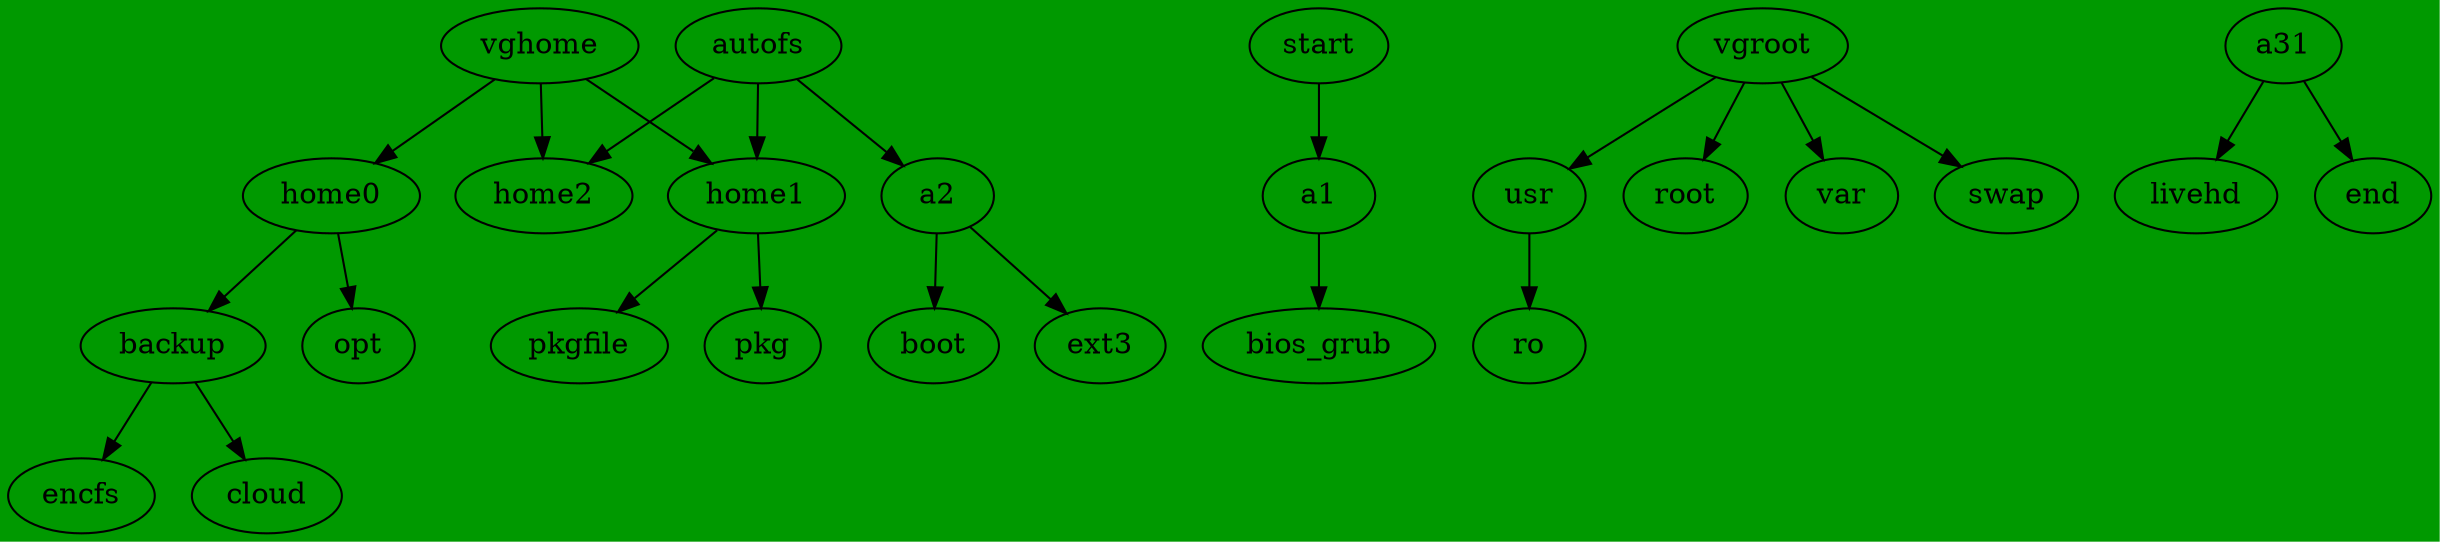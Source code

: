 // dot -Tpng  parted.dot -o line1.png
//  default ext4
digraph G {
  bgcolor ="#009900";
  autofs->home2;
  autofs->home1;
  autofs->a2;
  start->a1;
  a1->bios_grub;
  a2 -> boot;
  a2 -> ext3;
  usr ->ro;
  home0->backup;
  home0->opt;
  home1->pkgfile;
  home1->pkg;
  a31->livehd;
  a31->end;
  backup -> encfs;
  backup -> cloud;
  vgroot->root ;
  vgroot->usr;
  vgroot->var;
  vgroot->swap;
  vghome->home0;
  vghome->home1;
  vghome->home2;
}
